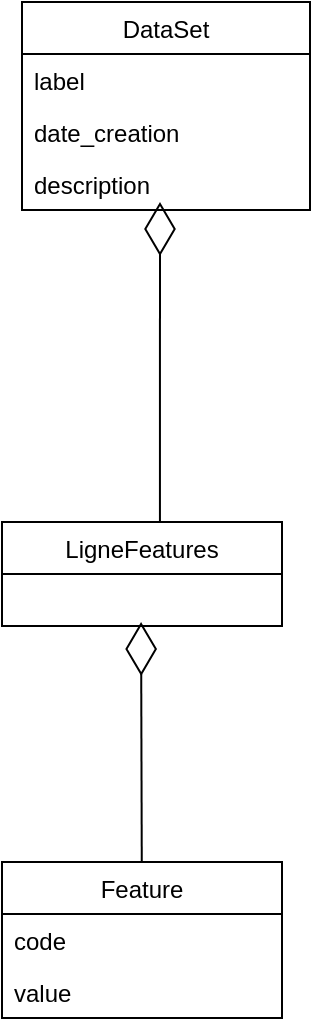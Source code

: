 <mxfile version="16.5.1" type="device"><diagram id="C5RBs43oDa-KdzZeNtuy" name="Page-1"><mxGraphModel dx="1422" dy="905" grid="1" gridSize="10" guides="1" tooltips="1" connect="1" arrows="1" fold="1" page="1" pageScale="1" pageWidth="827" pageHeight="1169" math="0" shadow="0"><root><mxCell id="WIyWlLk6GJQsqaUBKTNV-0"/><mxCell id="WIyWlLk6GJQsqaUBKTNV-1" parent="WIyWlLk6GJQsqaUBKTNV-0"/><mxCell id="LT9VxYBpZFsNWXuRgBtw-0" value="DataSet" style="swimlane;fontStyle=0;childLayout=stackLayout;horizontal=1;startSize=26;fillColor=none;horizontalStack=0;resizeParent=1;resizeParentMax=0;resizeLast=0;collapsible=1;marginBottom=0;" parent="WIyWlLk6GJQsqaUBKTNV-1" vertex="1"><mxGeometry x="160" y="90" width="144" height="104" as="geometry"/></mxCell><mxCell id="LT9VxYBpZFsNWXuRgBtw-2" value="label" style="text;strokeColor=none;fillColor=none;align=left;verticalAlign=top;spacingLeft=4;spacingRight=4;overflow=hidden;rotatable=0;points=[[0,0.5],[1,0.5]];portConstraint=eastwest;" parent="LT9VxYBpZFsNWXuRgBtw-0" vertex="1"><mxGeometry y="26" width="144" height="26" as="geometry"/></mxCell><mxCell id="LT9VxYBpZFsNWXuRgBtw-3" value="date_creation&#10;&#10;&#10;" style="text;strokeColor=none;fillColor=none;align=left;verticalAlign=top;spacingLeft=4;spacingRight=4;overflow=hidden;rotatable=0;points=[[0,0.5],[1,0.5]];portConstraint=eastwest;" parent="LT9VxYBpZFsNWXuRgBtw-0" vertex="1"><mxGeometry y="52" width="144" height="26" as="geometry"/></mxCell><mxCell id="LT9VxYBpZFsNWXuRgBtw-4" value="description" style="text;strokeColor=none;fillColor=none;align=left;verticalAlign=top;spacingLeft=4;spacingRight=4;overflow=hidden;rotatable=0;points=[[0,0.5],[1,0.5]];portConstraint=eastwest;" parent="LT9VxYBpZFsNWXuRgBtw-0" vertex="1"><mxGeometry y="78" width="144" height="26" as="geometry"/></mxCell><mxCell id="LT9VxYBpZFsNWXuRgBtw-13" value="LigneFeatures" style="swimlane;fontStyle=0;childLayout=stackLayout;horizontal=1;startSize=26;fillColor=none;horizontalStack=0;resizeParent=1;resizeParentMax=0;resizeLast=0;collapsible=1;marginBottom=0;" parent="WIyWlLk6GJQsqaUBKTNV-1" vertex="1"><mxGeometry x="150" y="350" width="140" height="52" as="geometry"/></mxCell><mxCell id="84GCS_KwZk4_PjxmSoTW-0" value="" style="endArrow=diamondThin;endFill=0;endSize=24;html=1;rounded=0;" edge="1" parent="LT9VxYBpZFsNWXuRgBtw-13" source="LT9VxYBpZFsNWXuRgBtw-17"><mxGeometry width="160" relative="1" as="geometry"><mxPoint x="69.5" y="210" as="sourcePoint"/><mxPoint x="69.54" y="50" as="targetPoint"/></mxGeometry></mxCell><mxCell id="LT9VxYBpZFsNWXuRgBtw-17" value="Feature" style="swimlane;fontStyle=0;childLayout=stackLayout;horizontal=1;startSize=26;fillColor=none;horizontalStack=0;resizeParent=1;resizeParentMax=0;resizeLast=0;collapsible=1;marginBottom=0;" parent="WIyWlLk6GJQsqaUBKTNV-1" vertex="1"><mxGeometry x="150" y="520" width="140" height="78" as="geometry"/></mxCell><mxCell id="LT9VxYBpZFsNWXuRgBtw-18" value="code" style="text;strokeColor=none;fillColor=none;align=left;verticalAlign=top;spacingLeft=4;spacingRight=4;overflow=hidden;rotatable=0;points=[[0,0.5],[1,0.5]];portConstraint=eastwest;" parent="LT9VxYBpZFsNWXuRgBtw-17" vertex="1"><mxGeometry y="26" width="140" height="26" as="geometry"/></mxCell><mxCell id="LT9VxYBpZFsNWXuRgBtw-21" value="value" style="text;strokeColor=none;fillColor=none;align=left;verticalAlign=top;spacingLeft=4;spacingRight=4;overflow=hidden;rotatable=0;points=[[0,0.5],[1,0.5]];portConstraint=eastwest;" parent="LT9VxYBpZFsNWXuRgBtw-17" vertex="1"><mxGeometry y="52" width="140" height="26" as="geometry"/></mxCell><mxCell id="LT9VxYBpZFsNWXuRgBtw-22" value="" style="endArrow=diamondThin;endFill=0;endSize=24;html=1;rounded=0;exitX=0.564;exitY=0;exitDx=0;exitDy=0;exitPerimeter=0;" parent="WIyWlLk6GJQsqaUBKTNV-1" source="LT9VxYBpZFsNWXuRgBtw-13" edge="1"><mxGeometry width="160" relative="1" as="geometry"><mxPoint x="270" y="360" as="sourcePoint"/><mxPoint x="229" y="190" as="targetPoint"/></mxGeometry></mxCell></root></mxGraphModel></diagram></mxfile>